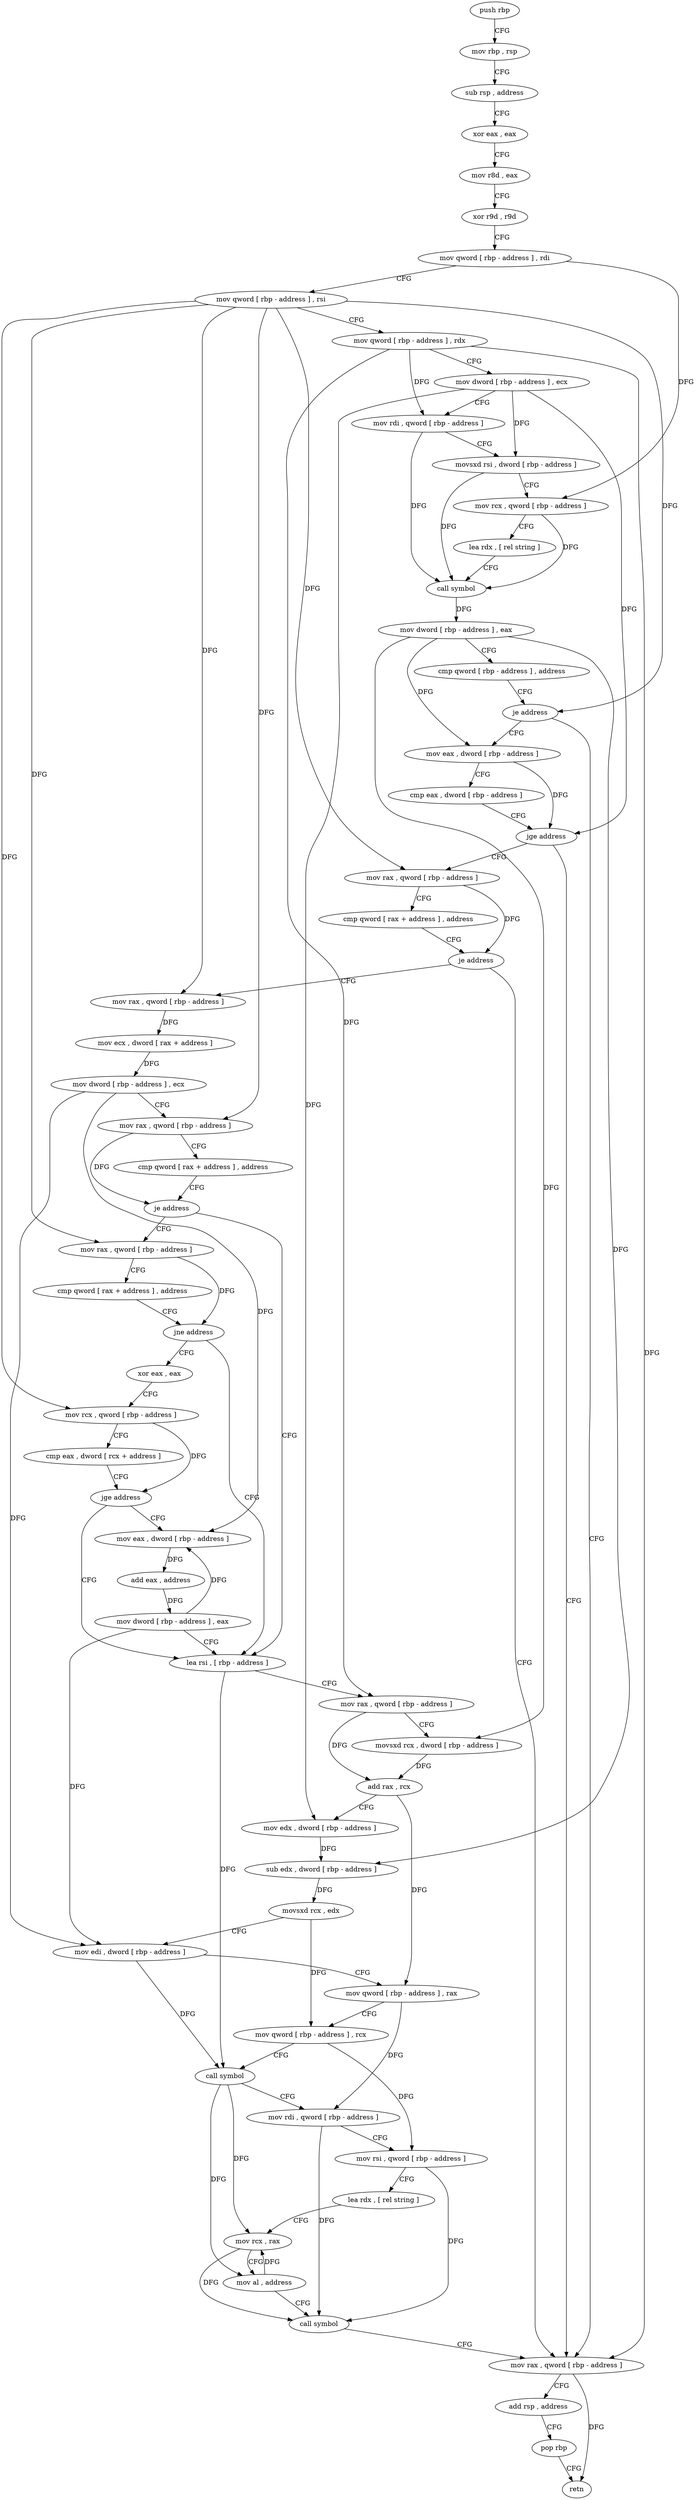 digraph "func" {
"365888" [label = "push rbp" ]
"365889" [label = "mov rbp , rsp" ]
"365892" [label = "sub rsp , address" ]
"365896" [label = "xor eax , eax" ]
"365898" [label = "mov r8d , eax" ]
"365901" [label = "xor r9d , r9d" ]
"365904" [label = "mov qword [ rbp - address ] , rdi" ]
"365908" [label = "mov qword [ rbp - address ] , rsi" ]
"365912" [label = "mov qword [ rbp - address ] , rdx" ]
"365916" [label = "mov dword [ rbp - address ] , ecx" ]
"365919" [label = "mov rdi , qword [ rbp - address ]" ]
"365923" [label = "movsxd rsi , dword [ rbp - address ]" ]
"365927" [label = "mov rcx , qword [ rbp - address ]" ]
"365931" [label = "lea rdx , [ rel string ]" ]
"365938" [label = "call symbol" ]
"365943" [label = "mov dword [ rbp - address ] , eax" ]
"365946" [label = "cmp qword [ rbp - address ] , address" ]
"365951" [label = "je address" ]
"366124" [label = "mov rax , qword [ rbp - address ]" ]
"365957" [label = "mov eax , dword [ rbp - address ]" ]
"366128" [label = "add rsp , address" ]
"366132" [label = "pop rbp" ]
"366133" [label = "retn" ]
"365960" [label = "cmp eax , dword [ rbp - address ]" ]
"365963" [label = "jge address" ]
"365969" [label = "mov rax , qword [ rbp - address ]" ]
"365973" [label = "cmp qword [ rax + address ] , address" ]
"365981" [label = "je address" ]
"365987" [label = "mov rax , qword [ rbp - address ]" ]
"365991" [label = "mov ecx , dword [ rax + address ]" ]
"365994" [label = "mov dword [ rbp - address ] , ecx" ]
"365997" [label = "mov rax , qword [ rbp - address ]" ]
"366001" [label = "cmp qword [ rax + address ] , address" ]
"366009" [label = "je address" ]
"366059" [label = "lea rsi , [ rbp - address ]" ]
"366015" [label = "mov rax , qword [ rbp - address ]" ]
"366063" [label = "mov rax , qword [ rbp - address ]" ]
"366067" [label = "movsxd rcx , dword [ rbp - address ]" ]
"366071" [label = "add rax , rcx" ]
"366074" [label = "mov edx , dword [ rbp - address ]" ]
"366077" [label = "sub edx , dword [ rbp - address ]" ]
"366080" [label = "movsxd rcx , edx" ]
"366083" [label = "mov edi , dword [ rbp - address ]" ]
"366086" [label = "mov qword [ rbp - address ] , rax" ]
"366090" [label = "mov qword [ rbp - address ] , rcx" ]
"366094" [label = "call symbol" ]
"366099" [label = "mov rdi , qword [ rbp - address ]" ]
"366103" [label = "mov rsi , qword [ rbp - address ]" ]
"366107" [label = "lea rdx , [ rel string ]" ]
"366114" [label = "mov rcx , rax" ]
"366117" [label = "mov al , address" ]
"366119" [label = "call symbol" ]
"366019" [label = "cmp qword [ rax + address ] , address" ]
"366027" [label = "jne address" ]
"366033" [label = "xor eax , eax" ]
"366035" [label = "mov rcx , qword [ rbp - address ]" ]
"366039" [label = "cmp eax , dword [ rcx + address ]" ]
"366042" [label = "jge address" ]
"366048" [label = "mov eax , dword [ rbp - address ]" ]
"366051" [label = "add eax , address" ]
"366056" [label = "mov dword [ rbp - address ] , eax" ]
"365888" -> "365889" [ label = "CFG" ]
"365889" -> "365892" [ label = "CFG" ]
"365892" -> "365896" [ label = "CFG" ]
"365896" -> "365898" [ label = "CFG" ]
"365898" -> "365901" [ label = "CFG" ]
"365901" -> "365904" [ label = "CFG" ]
"365904" -> "365908" [ label = "CFG" ]
"365904" -> "365927" [ label = "DFG" ]
"365908" -> "365912" [ label = "CFG" ]
"365908" -> "365951" [ label = "DFG" ]
"365908" -> "365969" [ label = "DFG" ]
"365908" -> "365987" [ label = "DFG" ]
"365908" -> "365997" [ label = "DFG" ]
"365908" -> "366015" [ label = "DFG" ]
"365908" -> "366035" [ label = "DFG" ]
"365912" -> "365916" [ label = "CFG" ]
"365912" -> "365919" [ label = "DFG" ]
"365912" -> "366124" [ label = "DFG" ]
"365912" -> "366063" [ label = "DFG" ]
"365916" -> "365919" [ label = "CFG" ]
"365916" -> "365923" [ label = "DFG" ]
"365916" -> "365963" [ label = "DFG" ]
"365916" -> "366074" [ label = "DFG" ]
"365919" -> "365923" [ label = "CFG" ]
"365919" -> "365938" [ label = "DFG" ]
"365923" -> "365927" [ label = "CFG" ]
"365923" -> "365938" [ label = "DFG" ]
"365927" -> "365931" [ label = "CFG" ]
"365927" -> "365938" [ label = "DFG" ]
"365931" -> "365938" [ label = "CFG" ]
"365938" -> "365943" [ label = "DFG" ]
"365943" -> "365946" [ label = "CFG" ]
"365943" -> "365957" [ label = "DFG" ]
"365943" -> "366067" [ label = "DFG" ]
"365943" -> "366077" [ label = "DFG" ]
"365946" -> "365951" [ label = "CFG" ]
"365951" -> "366124" [ label = "CFG" ]
"365951" -> "365957" [ label = "CFG" ]
"366124" -> "366128" [ label = "CFG" ]
"366124" -> "366133" [ label = "DFG" ]
"365957" -> "365960" [ label = "CFG" ]
"365957" -> "365963" [ label = "DFG" ]
"366128" -> "366132" [ label = "CFG" ]
"366132" -> "366133" [ label = "CFG" ]
"365960" -> "365963" [ label = "CFG" ]
"365963" -> "366124" [ label = "CFG" ]
"365963" -> "365969" [ label = "CFG" ]
"365969" -> "365973" [ label = "CFG" ]
"365969" -> "365981" [ label = "DFG" ]
"365973" -> "365981" [ label = "CFG" ]
"365981" -> "366124" [ label = "CFG" ]
"365981" -> "365987" [ label = "CFG" ]
"365987" -> "365991" [ label = "DFG" ]
"365991" -> "365994" [ label = "DFG" ]
"365994" -> "365997" [ label = "CFG" ]
"365994" -> "366083" [ label = "DFG" ]
"365994" -> "366048" [ label = "DFG" ]
"365997" -> "366001" [ label = "CFG" ]
"365997" -> "366009" [ label = "DFG" ]
"366001" -> "366009" [ label = "CFG" ]
"366009" -> "366059" [ label = "CFG" ]
"366009" -> "366015" [ label = "CFG" ]
"366059" -> "366063" [ label = "CFG" ]
"366059" -> "366094" [ label = "DFG" ]
"366015" -> "366019" [ label = "CFG" ]
"366015" -> "366027" [ label = "DFG" ]
"366063" -> "366067" [ label = "CFG" ]
"366063" -> "366071" [ label = "DFG" ]
"366067" -> "366071" [ label = "DFG" ]
"366071" -> "366074" [ label = "CFG" ]
"366071" -> "366086" [ label = "DFG" ]
"366074" -> "366077" [ label = "DFG" ]
"366077" -> "366080" [ label = "DFG" ]
"366080" -> "366083" [ label = "CFG" ]
"366080" -> "366090" [ label = "DFG" ]
"366083" -> "366086" [ label = "CFG" ]
"366083" -> "366094" [ label = "DFG" ]
"366086" -> "366090" [ label = "CFG" ]
"366086" -> "366099" [ label = "DFG" ]
"366090" -> "366094" [ label = "CFG" ]
"366090" -> "366103" [ label = "DFG" ]
"366094" -> "366099" [ label = "CFG" ]
"366094" -> "366114" [ label = "DFG" ]
"366094" -> "366117" [ label = "DFG" ]
"366099" -> "366103" [ label = "CFG" ]
"366099" -> "366119" [ label = "DFG" ]
"366103" -> "366107" [ label = "CFG" ]
"366103" -> "366119" [ label = "DFG" ]
"366107" -> "366114" [ label = "CFG" ]
"366114" -> "366117" [ label = "CFG" ]
"366114" -> "366119" [ label = "DFG" ]
"366117" -> "366119" [ label = "CFG" ]
"366117" -> "366114" [ label = "DFG" ]
"366119" -> "366124" [ label = "CFG" ]
"366019" -> "366027" [ label = "CFG" ]
"366027" -> "366059" [ label = "CFG" ]
"366027" -> "366033" [ label = "CFG" ]
"366033" -> "366035" [ label = "CFG" ]
"366035" -> "366039" [ label = "CFG" ]
"366035" -> "366042" [ label = "DFG" ]
"366039" -> "366042" [ label = "CFG" ]
"366042" -> "366059" [ label = "CFG" ]
"366042" -> "366048" [ label = "CFG" ]
"366048" -> "366051" [ label = "DFG" ]
"366051" -> "366056" [ label = "DFG" ]
"366056" -> "366059" [ label = "CFG" ]
"366056" -> "366083" [ label = "DFG" ]
"366056" -> "366048" [ label = "DFG" ]
}
